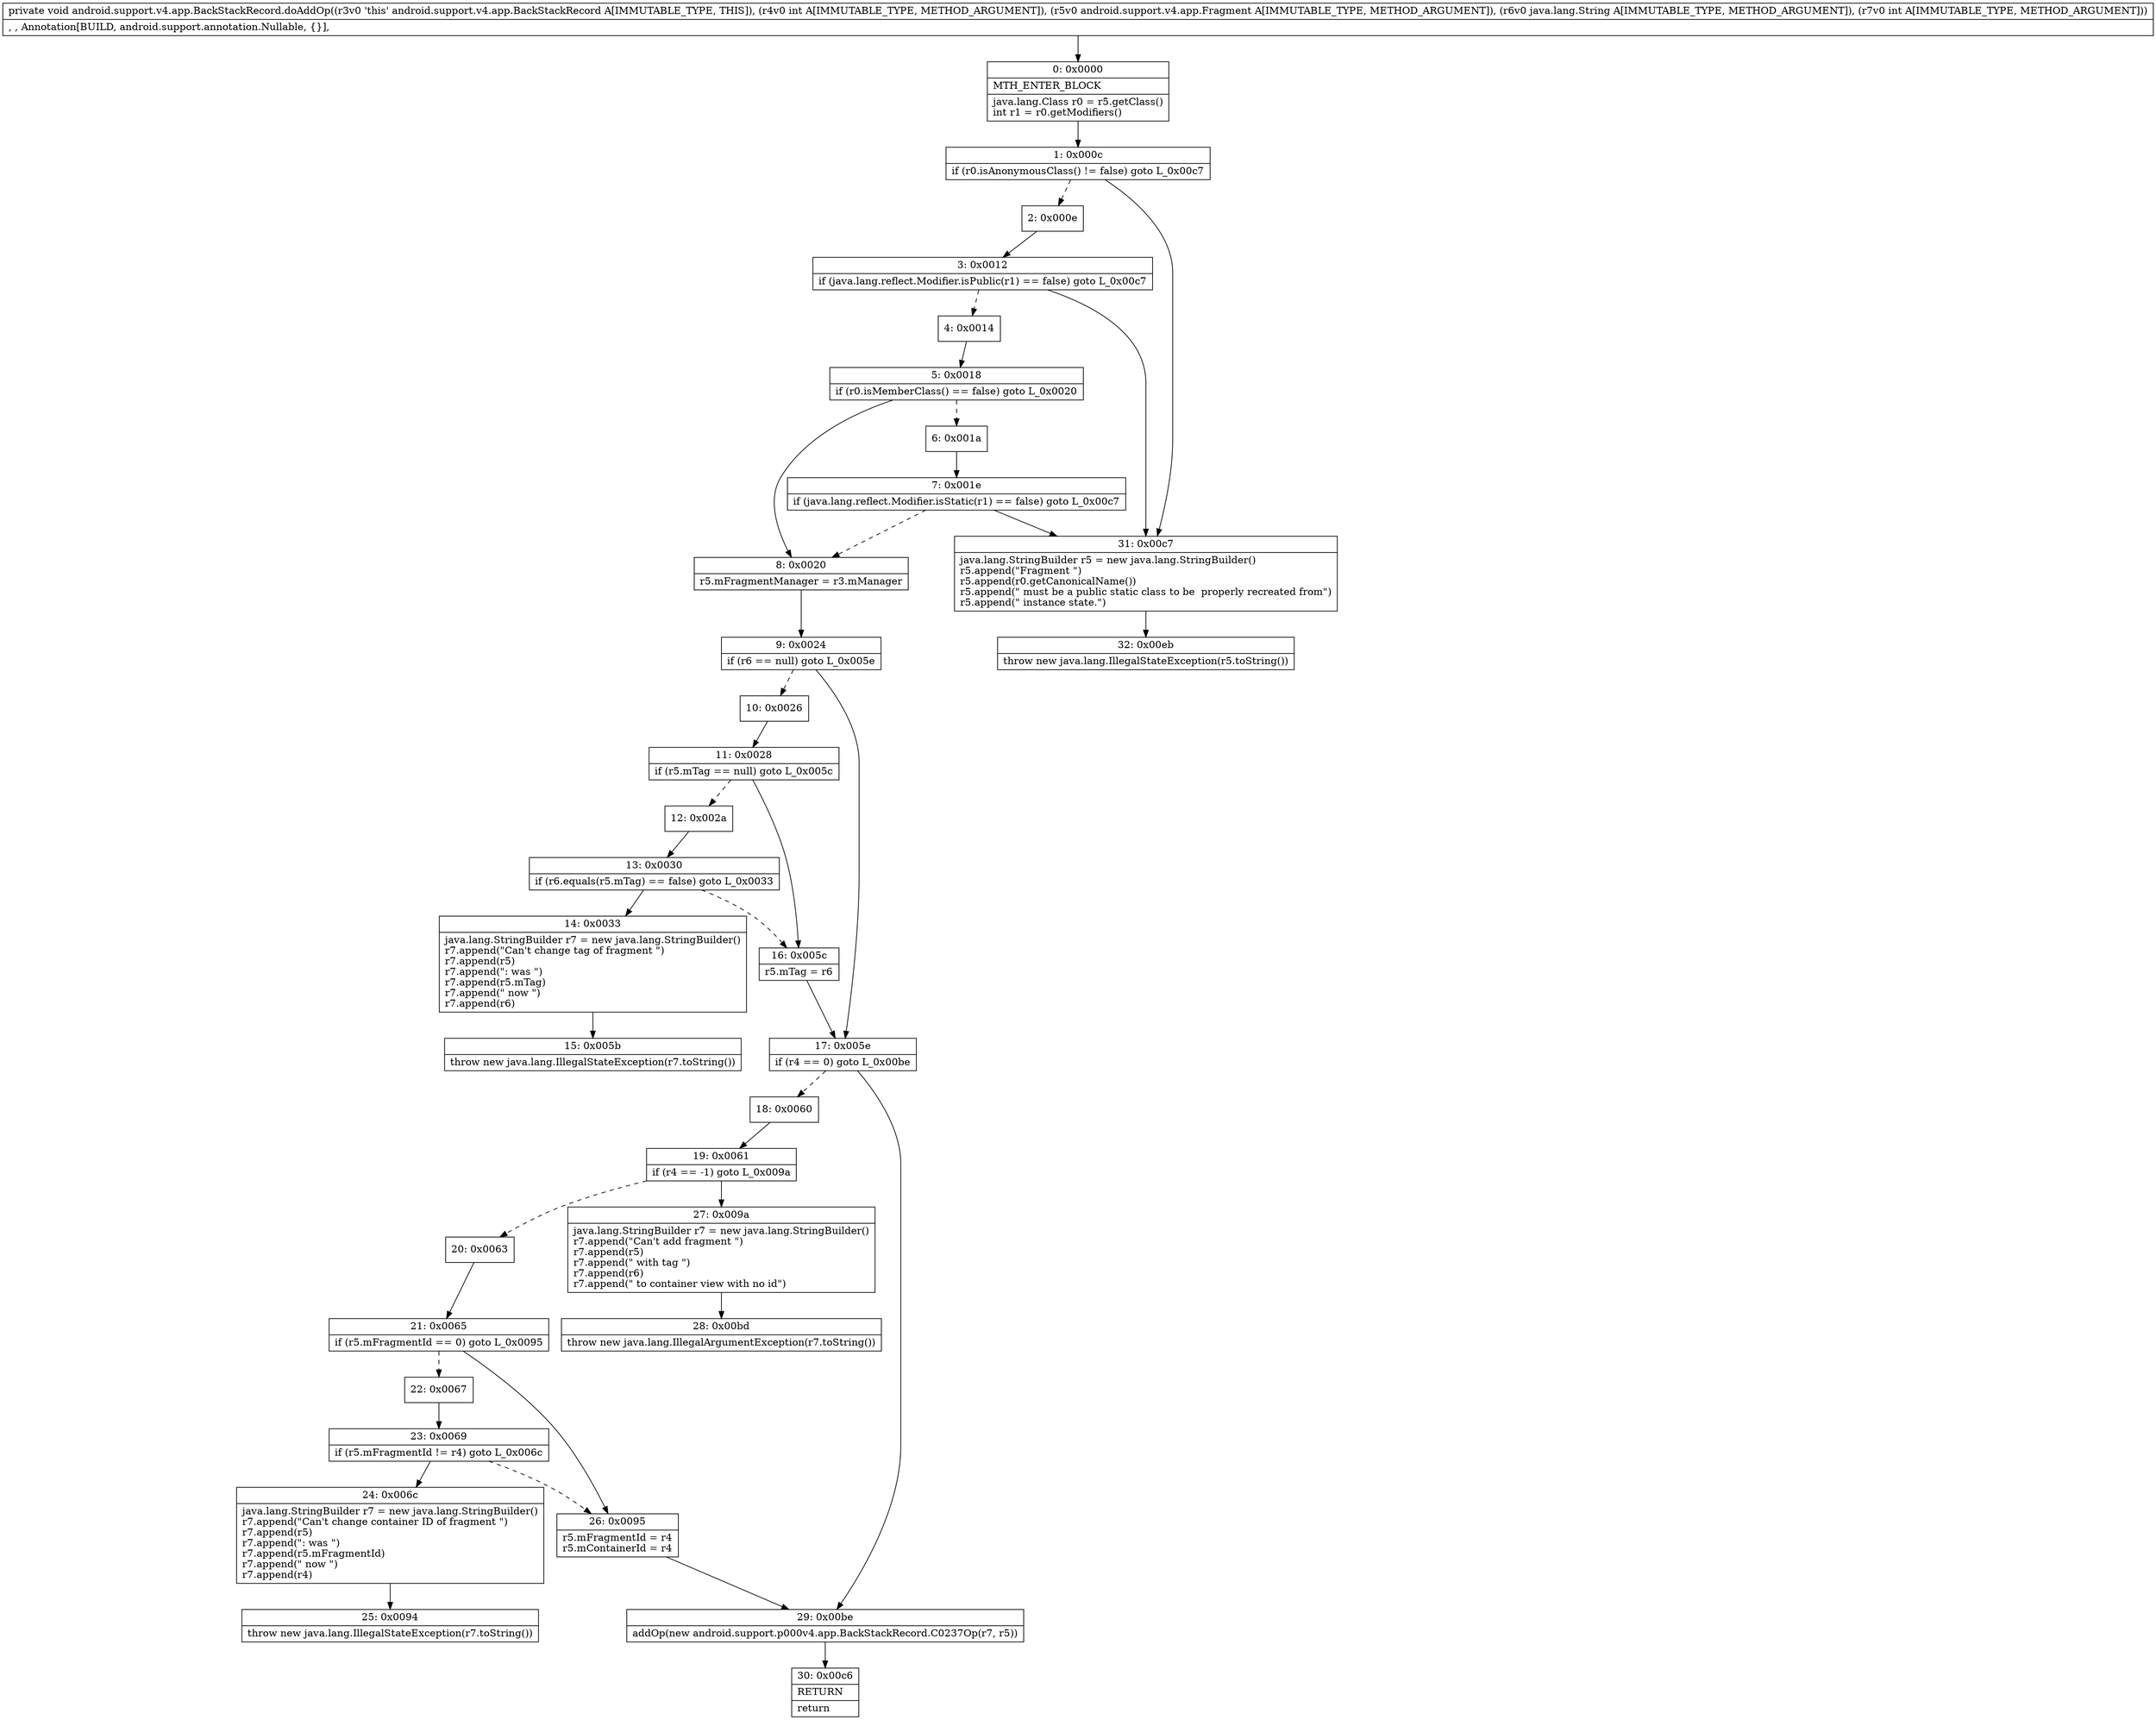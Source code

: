 digraph "CFG forandroid.support.v4.app.BackStackRecord.doAddOp(ILandroid\/support\/v4\/app\/Fragment;Ljava\/lang\/String;I)V" {
Node_0 [shape=record,label="{0\:\ 0x0000|MTH_ENTER_BLOCK\l|java.lang.Class r0 = r5.getClass()\lint r1 = r0.getModifiers()\l}"];
Node_1 [shape=record,label="{1\:\ 0x000c|if (r0.isAnonymousClass() != false) goto L_0x00c7\l}"];
Node_2 [shape=record,label="{2\:\ 0x000e}"];
Node_3 [shape=record,label="{3\:\ 0x0012|if (java.lang.reflect.Modifier.isPublic(r1) == false) goto L_0x00c7\l}"];
Node_4 [shape=record,label="{4\:\ 0x0014}"];
Node_5 [shape=record,label="{5\:\ 0x0018|if (r0.isMemberClass() == false) goto L_0x0020\l}"];
Node_6 [shape=record,label="{6\:\ 0x001a}"];
Node_7 [shape=record,label="{7\:\ 0x001e|if (java.lang.reflect.Modifier.isStatic(r1) == false) goto L_0x00c7\l}"];
Node_8 [shape=record,label="{8\:\ 0x0020|r5.mFragmentManager = r3.mManager\l}"];
Node_9 [shape=record,label="{9\:\ 0x0024|if (r6 == null) goto L_0x005e\l}"];
Node_10 [shape=record,label="{10\:\ 0x0026}"];
Node_11 [shape=record,label="{11\:\ 0x0028|if (r5.mTag == null) goto L_0x005c\l}"];
Node_12 [shape=record,label="{12\:\ 0x002a}"];
Node_13 [shape=record,label="{13\:\ 0x0030|if (r6.equals(r5.mTag) == false) goto L_0x0033\l}"];
Node_14 [shape=record,label="{14\:\ 0x0033|java.lang.StringBuilder r7 = new java.lang.StringBuilder()\lr7.append(\"Can't change tag of fragment \")\lr7.append(r5)\lr7.append(\": was \")\lr7.append(r5.mTag)\lr7.append(\" now \")\lr7.append(r6)\l}"];
Node_15 [shape=record,label="{15\:\ 0x005b|throw new java.lang.IllegalStateException(r7.toString())\l}"];
Node_16 [shape=record,label="{16\:\ 0x005c|r5.mTag = r6\l}"];
Node_17 [shape=record,label="{17\:\ 0x005e|if (r4 == 0) goto L_0x00be\l}"];
Node_18 [shape=record,label="{18\:\ 0x0060}"];
Node_19 [shape=record,label="{19\:\ 0x0061|if (r4 == \-1) goto L_0x009a\l}"];
Node_20 [shape=record,label="{20\:\ 0x0063}"];
Node_21 [shape=record,label="{21\:\ 0x0065|if (r5.mFragmentId == 0) goto L_0x0095\l}"];
Node_22 [shape=record,label="{22\:\ 0x0067}"];
Node_23 [shape=record,label="{23\:\ 0x0069|if (r5.mFragmentId != r4) goto L_0x006c\l}"];
Node_24 [shape=record,label="{24\:\ 0x006c|java.lang.StringBuilder r7 = new java.lang.StringBuilder()\lr7.append(\"Can't change container ID of fragment \")\lr7.append(r5)\lr7.append(\": was \")\lr7.append(r5.mFragmentId)\lr7.append(\" now \")\lr7.append(r4)\l}"];
Node_25 [shape=record,label="{25\:\ 0x0094|throw new java.lang.IllegalStateException(r7.toString())\l}"];
Node_26 [shape=record,label="{26\:\ 0x0095|r5.mFragmentId = r4\lr5.mContainerId = r4\l}"];
Node_27 [shape=record,label="{27\:\ 0x009a|java.lang.StringBuilder r7 = new java.lang.StringBuilder()\lr7.append(\"Can't add fragment \")\lr7.append(r5)\lr7.append(\" with tag \")\lr7.append(r6)\lr7.append(\" to container view with no id\")\l}"];
Node_28 [shape=record,label="{28\:\ 0x00bd|throw new java.lang.IllegalArgumentException(r7.toString())\l}"];
Node_29 [shape=record,label="{29\:\ 0x00be|addOp(new android.support.p000v4.app.BackStackRecord.C0237Op(r7, r5))\l}"];
Node_30 [shape=record,label="{30\:\ 0x00c6|RETURN\l|return\l}"];
Node_31 [shape=record,label="{31\:\ 0x00c7|java.lang.StringBuilder r5 = new java.lang.StringBuilder()\lr5.append(\"Fragment \")\lr5.append(r0.getCanonicalName())\lr5.append(\" must be a public static class to be  properly recreated from\")\lr5.append(\" instance state.\")\l}"];
Node_32 [shape=record,label="{32\:\ 0x00eb|throw new java.lang.IllegalStateException(r5.toString())\l}"];
MethodNode[shape=record,label="{private void android.support.v4.app.BackStackRecord.doAddOp((r3v0 'this' android.support.v4.app.BackStackRecord A[IMMUTABLE_TYPE, THIS]), (r4v0 int A[IMMUTABLE_TYPE, METHOD_ARGUMENT]), (r5v0 android.support.v4.app.Fragment A[IMMUTABLE_TYPE, METHOD_ARGUMENT]), (r6v0 java.lang.String A[IMMUTABLE_TYPE, METHOD_ARGUMENT]), (r7v0 int A[IMMUTABLE_TYPE, METHOD_ARGUMENT]))  | , , Annotation[BUILD, android.support.annotation.Nullable, \{\}], \l}"];
MethodNode -> Node_0;
Node_0 -> Node_1;
Node_1 -> Node_2[style=dashed];
Node_1 -> Node_31;
Node_2 -> Node_3;
Node_3 -> Node_4[style=dashed];
Node_3 -> Node_31;
Node_4 -> Node_5;
Node_5 -> Node_6[style=dashed];
Node_5 -> Node_8;
Node_6 -> Node_7;
Node_7 -> Node_8[style=dashed];
Node_7 -> Node_31;
Node_8 -> Node_9;
Node_9 -> Node_10[style=dashed];
Node_9 -> Node_17;
Node_10 -> Node_11;
Node_11 -> Node_12[style=dashed];
Node_11 -> Node_16;
Node_12 -> Node_13;
Node_13 -> Node_14;
Node_13 -> Node_16[style=dashed];
Node_14 -> Node_15;
Node_16 -> Node_17;
Node_17 -> Node_18[style=dashed];
Node_17 -> Node_29;
Node_18 -> Node_19;
Node_19 -> Node_20[style=dashed];
Node_19 -> Node_27;
Node_20 -> Node_21;
Node_21 -> Node_22[style=dashed];
Node_21 -> Node_26;
Node_22 -> Node_23;
Node_23 -> Node_24;
Node_23 -> Node_26[style=dashed];
Node_24 -> Node_25;
Node_26 -> Node_29;
Node_27 -> Node_28;
Node_29 -> Node_30;
Node_31 -> Node_32;
}

